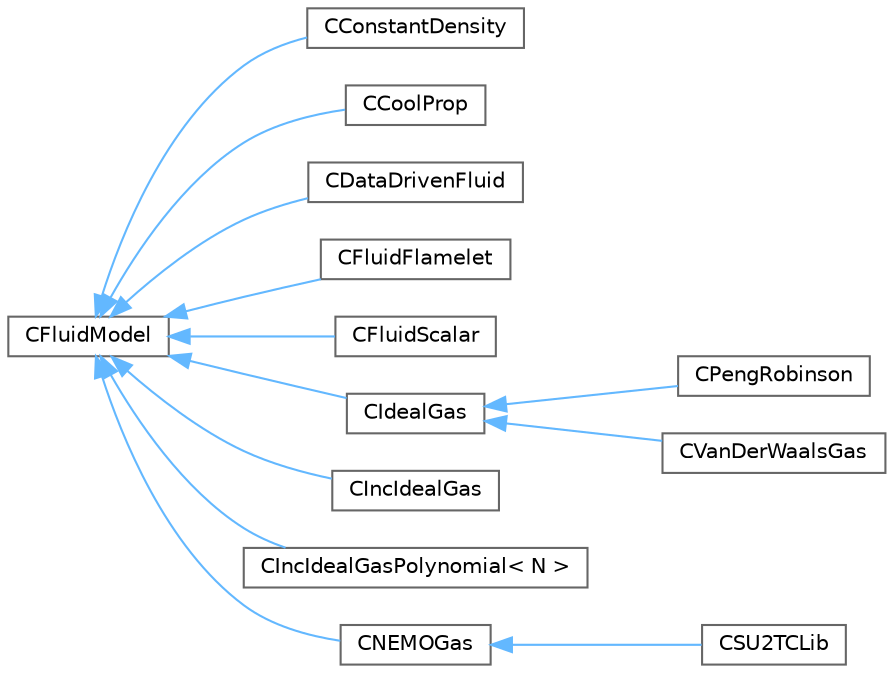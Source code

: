 digraph "Graphical Class Hierarchy"
{
 // LATEX_PDF_SIZE
  bgcolor="transparent";
  edge [fontname=Helvetica,fontsize=10,labelfontname=Helvetica,labelfontsize=10];
  node [fontname=Helvetica,fontsize=10,shape=box,height=0.2,width=0.4];
  rankdir="LR";
  Node0 [id="Node000000",label="CFluidModel",height=0.2,width=0.4,color="grey40", fillcolor="white", style="filled",URL="$classCFluidModel.html",tooltip="Main class for defining the Thermo-Physical Model."];
  Node0 -> Node1 [id="edge66_Node000000_Node000001",dir="back",color="steelblue1",style="solid",tooltip=" "];
  Node1 [id="Node000001",label="CConstantDensity",height=0.2,width=0.4,color="grey40", fillcolor="white", style="filled",URL="$classCConstantDensity.html",tooltip="Child class for defining a constant density gas model (incompressible only)."];
  Node0 -> Node2 [id="edge67_Node000000_Node000002",dir="back",color="steelblue1",style="solid",tooltip=" "];
  Node2 [id="Node000002",label="CCoolProp",height=0.2,width=0.4,color="grey40", fillcolor="white", style="filled",URL="$classCCoolProp.html",tooltip="Child class for defining fluid model from CoolProp library."];
  Node0 -> Node3 [id="edge68_Node000000_Node000003",dir="back",color="steelblue1",style="solid",tooltip=" "];
  Node3 [id="Node000003",label="CDataDrivenFluid",height=0.2,width=0.4,color="grey40", fillcolor="white", style="filled",URL="$classCDataDrivenFluid.html",tooltip="Template class for fluid model definition using multi-layer perceptrons for fluid dynamic state defin..."];
  Node0 -> Node4 [id="edge69_Node000000_Node000004",dir="back",color="steelblue1",style="solid",tooltip=" "];
  Node4 [id="Node000004",label="CFluidFlamelet",height=0.2,width=0.4,color="grey40", fillcolor="white", style="filled",URL="$classCFluidFlamelet.html",tooltip=" "];
  Node0 -> Node5 [id="edge70_Node000000_Node000005",dir="back",color="steelblue1",style="solid",tooltip=" "];
  Node5 [id="Node000005",label="CFluidScalar",height=0.2,width=0.4,color="grey40", fillcolor="white", style="filled",URL="$classCFluidScalar.html",tooltip="Child class for defining an incompressible ideal gas model."];
  Node0 -> Node6 [id="edge71_Node000000_Node000006",dir="back",color="steelblue1",style="solid",tooltip=" "];
  Node6 [id="Node000006",label="CIdealGas",height=0.2,width=0.4,color="grey40", fillcolor="white", style="filled",URL="$classCIdealGas.html",tooltip="Child class for defining the ideal gas model."];
  Node6 -> Node7 [id="edge72_Node000006_Node000007",dir="back",color="steelblue1",style="solid",tooltip=" "];
  Node7 [id="Node000007",label="CPengRobinson",height=0.2,width=0.4,color="grey40", fillcolor="white", style="filled",URL="$classCPengRobinson.html",tooltip="Child class for defining the Peng-Robinson model."];
  Node6 -> Node8 [id="edge73_Node000006_Node000008",dir="back",color="steelblue1",style="solid",tooltip=" "];
  Node8 [id="Node000008",label="CVanDerWaalsGas",height=0.2,width=0.4,color="grey40", fillcolor="white", style="filled",URL="$classCVanDerWaalsGas.html",tooltip="Child class for defining the Van der Waals model."];
  Node0 -> Node9 [id="edge74_Node000000_Node000009",dir="back",color="steelblue1",style="solid",tooltip=" "];
  Node9 [id="Node000009",label="CIncIdealGas",height=0.2,width=0.4,color="grey40", fillcolor="white", style="filled",URL="$classCIncIdealGas.html",tooltip="Child class for defining an incompressible ideal gas model."];
  Node0 -> Node10 [id="edge75_Node000000_Node000010",dir="back",color="steelblue1",style="solid",tooltip=" "];
  Node10 [id="Node000010",label="CIncIdealGasPolynomial\< N \>",height=0.2,width=0.4,color="grey40", fillcolor="white", style="filled",URL="$classCIncIdealGasPolynomial.html",tooltip="Child class for defining a custom incompressible ideal gas model."];
  Node0 -> Node11 [id="edge76_Node000000_Node000011",dir="back",color="steelblue1",style="solid",tooltip=" "];
  Node11 [id="Node000011",label="CNEMOGas",height=0.2,width=0.4,color="grey40", fillcolor="white", style="filled",URL="$classCNEMOGas.html",tooltip="Class for defining the 2T (trans-rotational and vibro-electronic) nonequilibrium gas model."];
  Node11 -> Node12 [id="edge77_Node000011_Node000012",dir="back",color="steelblue1",style="solid",tooltip=" "];
  Node12 [id="Node000012",label="CSU2TCLib",height=0.2,width=0.4,color="grey40", fillcolor="white", style="filled",URL="$classCSU2TCLib.html",tooltip="Child class for user defined nonequilibrium gas model."];
}
